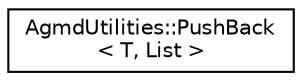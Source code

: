 digraph "Graphical Class Hierarchy"
{
  edge [fontname="Helvetica",fontsize="10",labelfontname="Helvetica",labelfontsize="10"];
  node [fontname="Helvetica",fontsize="10",shape=record];
  rankdir="LR";
  Node1 [label="AgmdUtilities::PushBack\l\< T, List \>",height=0.2,width=0.4,color="black", fillcolor="white", style="filled",URL="$struct_agmd_utilities_1_1_push_back.html"];
}
